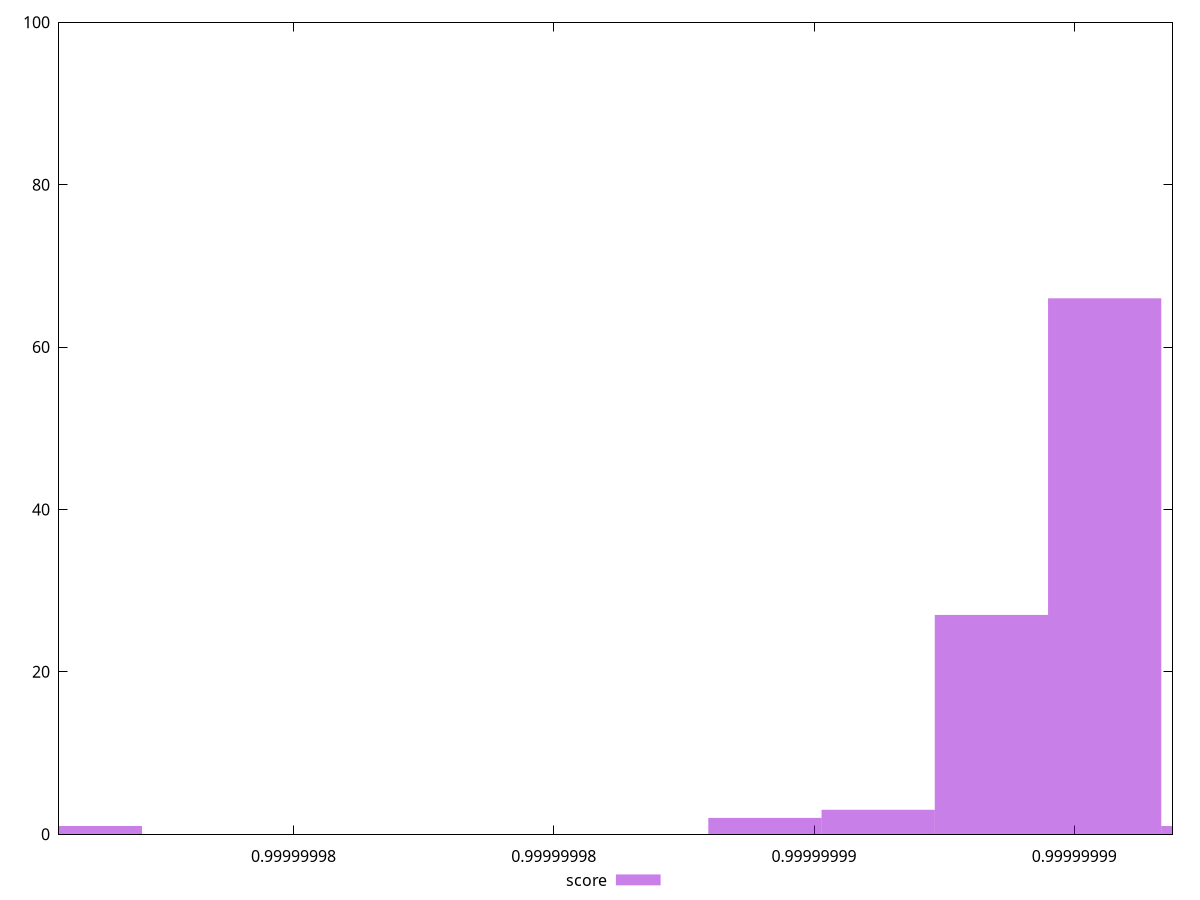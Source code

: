 reset

$score <<EOF
0.9999999955823319 66
0.9999999934064289 27
0.9999999912305259 3
0.9999999890546228 2
0.9999999977582349 1
0.9999999759992046 1
EOF

set key outside below
set boxwidth 2.175903029641513e-9
set xrange [0.9999999754924316:0.9999999968854432]
set yrange [0:100]
set style fill transparent solid 0.5 noborder
set terminal svg size 640, 490 enhanced background rgb 'white'
set output "report_00007_2020-12-11T15:55:29.892Z/bootup-time/samples/pages+cached+noexternal+nofonts+nosvg+noimg/score/histogram.svg"

plot $score title "score" with boxes

reset
